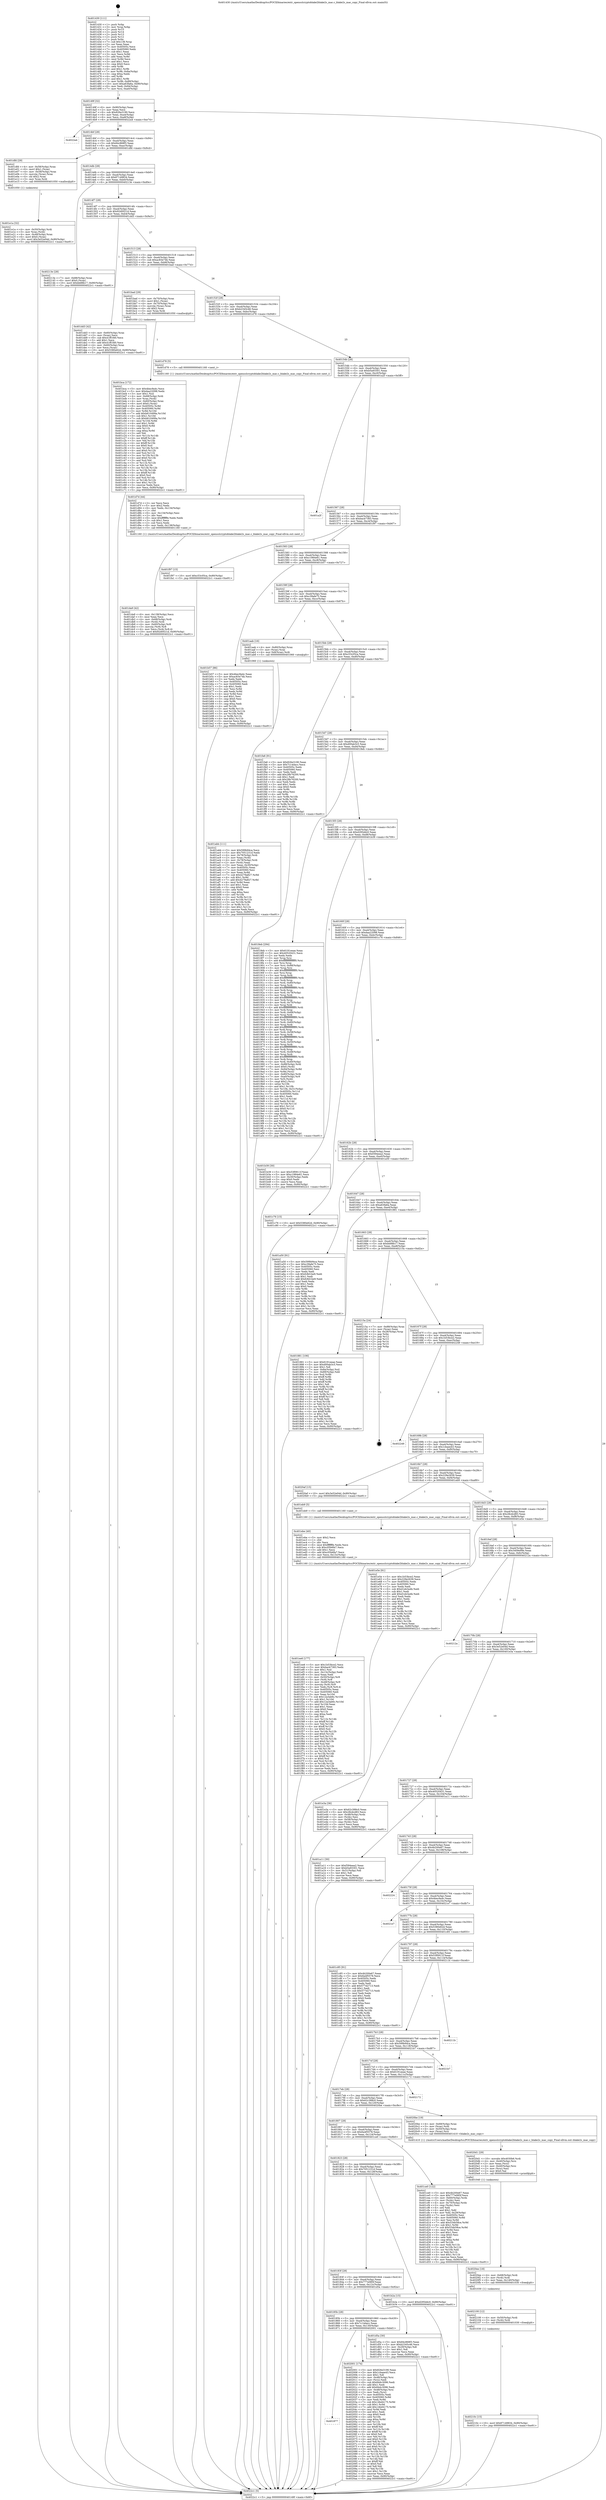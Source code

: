 digraph "0x401430" {
  label = "0x401430 (/mnt/c/Users/mathe/Desktop/tcc/POCII/binaries/extr_opensslcryptoblake2blake2s_mac.c_blake2s_mac_copy_Final-ollvm.out::main(0))"
  labelloc = "t"
  node[shape=record]

  Entry [label="",width=0.3,height=0.3,shape=circle,fillcolor=black,style=filled]
  "0x40149f" [label="{
     0x40149f [32]\l
     | [instrs]\l
     &nbsp;&nbsp;0x40149f \<+6\>: mov -0x90(%rbp),%eax\l
     &nbsp;&nbsp;0x4014a5 \<+2\>: mov %eax,%ecx\l
     &nbsp;&nbsp;0x4014a7 \<+6\>: sub $0x826e3190,%ecx\l
     &nbsp;&nbsp;0x4014ad \<+6\>: mov %eax,-0xa4(%rbp)\l
     &nbsp;&nbsp;0x4014b3 \<+6\>: mov %ecx,-0xa8(%rbp)\l
     &nbsp;&nbsp;0x4014b9 \<+6\>: je 00000000004022a4 \<main+0xe74\>\l
  }"]
  "0x4022a4" [label="{
     0x4022a4\l
  }", style=dashed]
  "0x4014bf" [label="{
     0x4014bf [28]\l
     | [instrs]\l
     &nbsp;&nbsp;0x4014bf \<+5\>: jmp 00000000004014c4 \<main+0x94\>\l
     &nbsp;&nbsp;0x4014c4 \<+6\>: mov -0xa4(%rbp),%eax\l
     &nbsp;&nbsp;0x4014ca \<+5\>: sub $0x84c868f3,%eax\l
     &nbsp;&nbsp;0x4014cf \<+6\>: mov %eax,-0xac(%rbp)\l
     &nbsp;&nbsp;0x4014d5 \<+6\>: je 0000000000401dfd \<main+0x9cd\>\l
  }"]
  Exit [label="",width=0.3,height=0.3,shape=circle,fillcolor=black,style=filled,peripheries=2]
  "0x401dfd" [label="{
     0x401dfd [29]\l
     | [instrs]\l
     &nbsp;&nbsp;0x401dfd \<+4\>: mov -0x58(%rbp),%rax\l
     &nbsp;&nbsp;0x401e01 \<+6\>: movl $0x1,(%rax)\l
     &nbsp;&nbsp;0x401e07 \<+4\>: mov -0x58(%rbp),%rax\l
     &nbsp;&nbsp;0x401e0b \<+3\>: movslq (%rax),%rax\l
     &nbsp;&nbsp;0x401e0e \<+4\>: shl $0x2,%rax\l
     &nbsp;&nbsp;0x401e12 \<+3\>: mov %rax,%rdi\l
     &nbsp;&nbsp;0x401e15 \<+5\>: call 0000000000401050 \<malloc@plt\>\l
     | [calls]\l
     &nbsp;&nbsp;0x401050 \{1\} (unknown)\l
  }"]
  "0x4014db" [label="{
     0x4014db [28]\l
     | [instrs]\l
     &nbsp;&nbsp;0x4014db \<+5\>: jmp 00000000004014e0 \<main+0xb0\>\l
     &nbsp;&nbsp;0x4014e0 \<+6\>: mov -0xa4(%rbp),%eax\l
     &nbsp;&nbsp;0x4014e6 \<+5\>: sub $0x87149834,%eax\l
     &nbsp;&nbsp;0x4014eb \<+6\>: mov %eax,-0xb0(%rbp)\l
     &nbsp;&nbsp;0x4014f1 \<+6\>: je 000000000040213e \<main+0xd0e\>\l
  }"]
  "0x40210c" [label="{
     0x40210c [15]\l
     | [instrs]\l
     &nbsp;&nbsp;0x40210c \<+10\>: movl $0x87149834,-0x90(%rbp)\l
     &nbsp;&nbsp;0x402116 \<+5\>: jmp 00000000004022c1 \<main+0xe91\>\l
  }"]
  "0x40213e" [label="{
     0x40213e [28]\l
     | [instrs]\l
     &nbsp;&nbsp;0x40213e \<+7\>: mov -0x88(%rbp),%rax\l
     &nbsp;&nbsp;0x402145 \<+6\>: movl $0x0,(%rax)\l
     &nbsp;&nbsp;0x40214b \<+10\>: movl $0xbb88b17,-0x90(%rbp)\l
     &nbsp;&nbsp;0x402155 \<+5\>: jmp 00000000004022c1 \<main+0xe91\>\l
  }"]
  "0x4014f7" [label="{
     0x4014f7 [28]\l
     | [instrs]\l
     &nbsp;&nbsp;0x4014f7 \<+5\>: jmp 00000000004014fc \<main+0xcc\>\l
     &nbsp;&nbsp;0x4014fc \<+6\>: mov -0xa4(%rbp),%eax\l
     &nbsp;&nbsp;0x401502 \<+5\>: sub $0x92d0021d,%eax\l
     &nbsp;&nbsp;0x401507 \<+6\>: mov %eax,-0xb4(%rbp)\l
     &nbsp;&nbsp;0x40150d \<+6\>: je 0000000000401dd3 \<main+0x9a3\>\l
  }"]
  "0x402100" [label="{
     0x402100 [12]\l
     | [instrs]\l
     &nbsp;&nbsp;0x402100 \<+4\>: mov -0x50(%rbp),%rdi\l
     &nbsp;&nbsp;0x402104 \<+3\>: mov (%rdi),%rdi\l
     &nbsp;&nbsp;0x402107 \<+5\>: call 0000000000401030 \<free@plt\>\l
     | [calls]\l
     &nbsp;&nbsp;0x401030 \{1\} (unknown)\l
  }"]
  "0x401dd3" [label="{
     0x401dd3 [42]\l
     | [instrs]\l
     &nbsp;&nbsp;0x401dd3 \<+4\>: mov -0x60(%rbp),%rax\l
     &nbsp;&nbsp;0x401dd7 \<+2\>: mov (%rax),%ecx\l
     &nbsp;&nbsp;0x401dd9 \<+6\>: sub $0x41ff1fd0,%ecx\l
     &nbsp;&nbsp;0x401ddf \<+3\>: add $0x1,%ecx\l
     &nbsp;&nbsp;0x401de2 \<+6\>: add $0x41ff1fd0,%ecx\l
     &nbsp;&nbsp;0x401de8 \<+4\>: mov -0x60(%rbp),%rax\l
     &nbsp;&nbsp;0x401dec \<+2\>: mov %ecx,(%rax)\l
     &nbsp;&nbsp;0x401dee \<+10\>: movl $0x5380e62d,-0x90(%rbp)\l
     &nbsp;&nbsp;0x401df8 \<+5\>: jmp 00000000004022c1 \<main+0xe91\>\l
  }"]
  "0x401513" [label="{
     0x401513 [28]\l
     | [instrs]\l
     &nbsp;&nbsp;0x401513 \<+5\>: jmp 0000000000401518 \<main+0xe8\>\l
     &nbsp;&nbsp;0x401518 \<+6\>: mov -0xa4(%rbp),%eax\l
     &nbsp;&nbsp;0x40151e \<+5\>: sub $0xac83e74b,%eax\l
     &nbsp;&nbsp;0x401523 \<+6\>: mov %eax,-0xb8(%rbp)\l
     &nbsp;&nbsp;0x401529 \<+6\>: je 0000000000401bad \<main+0x77d\>\l
  }"]
  "0x4020ee" [label="{
     0x4020ee [18]\l
     | [instrs]\l
     &nbsp;&nbsp;0x4020ee \<+4\>: mov -0x68(%rbp),%rdi\l
     &nbsp;&nbsp;0x4020f2 \<+3\>: mov (%rdi),%rdi\l
     &nbsp;&nbsp;0x4020f5 \<+6\>: mov %eax,-0x140(%rbp)\l
     &nbsp;&nbsp;0x4020fb \<+5\>: call 0000000000401030 \<free@plt\>\l
     | [calls]\l
     &nbsp;&nbsp;0x401030 \{1\} (unknown)\l
  }"]
  "0x401bad" [label="{
     0x401bad [29]\l
     | [instrs]\l
     &nbsp;&nbsp;0x401bad \<+4\>: mov -0x70(%rbp),%rax\l
     &nbsp;&nbsp;0x401bb1 \<+6\>: movl $0x1,(%rax)\l
     &nbsp;&nbsp;0x401bb7 \<+4\>: mov -0x70(%rbp),%rax\l
     &nbsp;&nbsp;0x401bbb \<+3\>: movslq (%rax),%rax\l
     &nbsp;&nbsp;0x401bbe \<+4\>: shl $0x2,%rax\l
     &nbsp;&nbsp;0x401bc2 \<+3\>: mov %rax,%rdi\l
     &nbsp;&nbsp;0x401bc5 \<+5\>: call 0000000000401050 \<malloc@plt\>\l
     | [calls]\l
     &nbsp;&nbsp;0x401050 \{1\} (unknown)\l
  }"]
  "0x40152f" [label="{
     0x40152f [28]\l
     | [instrs]\l
     &nbsp;&nbsp;0x40152f \<+5\>: jmp 0000000000401534 \<main+0x104\>\l
     &nbsp;&nbsp;0x401534 \<+6\>: mov -0xa4(%rbp),%eax\l
     &nbsp;&nbsp;0x40153a \<+5\>: sub $0xb2345c46,%eax\l
     &nbsp;&nbsp;0x40153f \<+6\>: mov %eax,-0xbc(%rbp)\l
     &nbsp;&nbsp;0x401545 \<+6\>: je 0000000000401d78 \<main+0x948\>\l
  }"]
  "0x4020d1" [label="{
     0x4020d1 [29]\l
     | [instrs]\l
     &nbsp;&nbsp;0x4020d1 \<+10\>: movabs $0x4030b6,%rdi\l
     &nbsp;&nbsp;0x4020db \<+4\>: mov -0x40(%rbp),%rsi\l
     &nbsp;&nbsp;0x4020df \<+2\>: mov %eax,(%rsi)\l
     &nbsp;&nbsp;0x4020e1 \<+4\>: mov -0x40(%rbp),%rsi\l
     &nbsp;&nbsp;0x4020e5 \<+2\>: mov (%rsi),%esi\l
     &nbsp;&nbsp;0x4020e7 \<+2\>: mov $0x0,%al\l
     &nbsp;&nbsp;0x4020e9 \<+5\>: call 0000000000401040 \<printf@plt\>\l
     | [calls]\l
     &nbsp;&nbsp;0x401040 \{1\} (unknown)\l
  }"]
  "0x401d78" [label="{
     0x401d78 [5]\l
     | [instrs]\l
     &nbsp;&nbsp;0x401d78 \<+5\>: call 0000000000401160 \<next_i\>\l
     | [calls]\l
     &nbsp;&nbsp;0x401160 \{1\} (/mnt/c/Users/mathe/Desktop/tcc/POCII/binaries/extr_opensslcryptoblake2blake2s_mac.c_blake2s_mac_copy_Final-ollvm.out::next_i)\l
  }"]
  "0x40154b" [label="{
     0x40154b [28]\l
     | [instrs]\l
     &nbsp;&nbsp;0x40154b \<+5\>: jmp 0000000000401550 \<main+0x120\>\l
     &nbsp;&nbsp;0x401550 \<+6\>: mov -0xa4(%rbp),%eax\l
     &nbsp;&nbsp;0x401556 \<+5\>: sub $0xb5a93301,%eax\l
     &nbsp;&nbsp;0x40155b \<+6\>: mov %eax,-0xc0(%rbp)\l
     &nbsp;&nbsp;0x401561 \<+6\>: je 0000000000401a2f \<main+0x5ff\>\l
  }"]
  "0x401877" [label="{
     0x401877\l
  }", style=dashed]
  "0x401a2f" [label="{
     0x401a2f\l
  }", style=dashed]
  "0x401567" [label="{
     0x401567 [28]\l
     | [instrs]\l
     &nbsp;&nbsp;0x401567 \<+5\>: jmp 000000000040156c \<main+0x13c\>\l
     &nbsp;&nbsp;0x40156c \<+6\>: mov -0xa4(%rbp),%eax\l
     &nbsp;&nbsp;0x401572 \<+5\>: sub $0xbacb7383,%eax\l
     &nbsp;&nbsp;0x401577 \<+6\>: mov %eax,-0xc4(%rbp)\l
     &nbsp;&nbsp;0x40157d \<+6\>: je 0000000000401f97 \<main+0xb67\>\l
  }"]
  "0x402001" [label="{
     0x402001 [174]\l
     | [instrs]\l
     &nbsp;&nbsp;0x402001 \<+5\>: mov $0x826e3190,%eax\l
     &nbsp;&nbsp;0x402006 \<+5\>: mov $0x1cbaee43,%ecx\l
     &nbsp;&nbsp;0x40200b \<+2\>: mov $0x1,%dl\l
     &nbsp;&nbsp;0x40200d \<+4\>: mov -0x48(%rbp),%rsi\l
     &nbsp;&nbsp;0x402011 \<+2\>: mov (%rsi),%edi\l
     &nbsp;&nbsp;0x402013 \<+6\>: sub $0x84dc3096,%edi\l
     &nbsp;&nbsp;0x402019 \<+3\>: add $0x1,%edi\l
     &nbsp;&nbsp;0x40201c \<+6\>: add $0x84dc3096,%edi\l
     &nbsp;&nbsp;0x402022 \<+4\>: mov -0x48(%rbp),%rsi\l
     &nbsp;&nbsp;0x402026 \<+2\>: mov %edi,(%rsi)\l
     &nbsp;&nbsp;0x402028 \<+7\>: mov 0x40505c,%edi\l
     &nbsp;&nbsp;0x40202f \<+8\>: mov 0x405060,%r8d\l
     &nbsp;&nbsp;0x402037 \<+3\>: mov %edi,%r9d\l
     &nbsp;&nbsp;0x40203a \<+7\>: sub $0x14bd4175,%r9d\l
     &nbsp;&nbsp;0x402041 \<+4\>: sub $0x1,%r9d\l
     &nbsp;&nbsp;0x402045 \<+7\>: add $0x14bd4175,%r9d\l
     &nbsp;&nbsp;0x40204c \<+4\>: imul %r9d,%edi\l
     &nbsp;&nbsp;0x402050 \<+3\>: and $0x1,%edi\l
     &nbsp;&nbsp;0x402053 \<+3\>: cmp $0x0,%edi\l
     &nbsp;&nbsp;0x402056 \<+4\>: sete %r10b\l
     &nbsp;&nbsp;0x40205a \<+4\>: cmp $0xa,%r8d\l
     &nbsp;&nbsp;0x40205e \<+4\>: setl %r11b\l
     &nbsp;&nbsp;0x402062 \<+3\>: mov %r10b,%bl\l
     &nbsp;&nbsp;0x402065 \<+3\>: xor $0xff,%bl\l
     &nbsp;&nbsp;0x402068 \<+3\>: mov %r11b,%r14b\l
     &nbsp;&nbsp;0x40206b \<+4\>: xor $0xff,%r14b\l
     &nbsp;&nbsp;0x40206f \<+3\>: xor $0x0,%dl\l
     &nbsp;&nbsp;0x402072 \<+3\>: mov %bl,%r15b\l
     &nbsp;&nbsp;0x402075 \<+4\>: and $0x0,%r15b\l
     &nbsp;&nbsp;0x402079 \<+3\>: and %dl,%r10b\l
     &nbsp;&nbsp;0x40207c \<+3\>: mov %r14b,%r12b\l
     &nbsp;&nbsp;0x40207f \<+4\>: and $0x0,%r12b\l
     &nbsp;&nbsp;0x402083 \<+3\>: and %dl,%r11b\l
     &nbsp;&nbsp;0x402086 \<+3\>: or %r10b,%r15b\l
     &nbsp;&nbsp;0x402089 \<+3\>: or %r11b,%r12b\l
     &nbsp;&nbsp;0x40208c \<+3\>: xor %r12b,%r15b\l
     &nbsp;&nbsp;0x40208f \<+3\>: or %r14b,%bl\l
     &nbsp;&nbsp;0x402092 \<+3\>: xor $0xff,%bl\l
     &nbsp;&nbsp;0x402095 \<+3\>: or $0x0,%dl\l
     &nbsp;&nbsp;0x402098 \<+2\>: and %dl,%bl\l
     &nbsp;&nbsp;0x40209a \<+3\>: or %bl,%r15b\l
     &nbsp;&nbsp;0x40209d \<+4\>: test $0x1,%r15b\l
     &nbsp;&nbsp;0x4020a1 \<+3\>: cmovne %ecx,%eax\l
     &nbsp;&nbsp;0x4020a4 \<+6\>: mov %eax,-0x90(%rbp)\l
     &nbsp;&nbsp;0x4020aa \<+5\>: jmp 00000000004022c1 \<main+0xe91\>\l
  }"]
  "0x401f97" [label="{
     0x401f97 [15]\l
     | [instrs]\l
     &nbsp;&nbsp;0x401f97 \<+10\>: movl $0xc53c05ca,-0x90(%rbp)\l
     &nbsp;&nbsp;0x401fa1 \<+5\>: jmp 00000000004022c1 \<main+0xe91\>\l
  }"]
  "0x401583" [label="{
     0x401583 [28]\l
     | [instrs]\l
     &nbsp;&nbsp;0x401583 \<+5\>: jmp 0000000000401588 \<main+0x158\>\l
     &nbsp;&nbsp;0x401588 \<+6\>: mov -0xa4(%rbp),%eax\l
     &nbsp;&nbsp;0x40158e \<+5\>: sub $0xc1984e61,%eax\l
     &nbsp;&nbsp;0x401593 \<+6\>: mov %eax,-0xc8(%rbp)\l
     &nbsp;&nbsp;0x401599 \<+6\>: je 0000000000401b57 \<main+0x727\>\l
  }"]
  "0x401ee6" [label="{
     0x401ee6 [177]\l
     | [instrs]\l
     &nbsp;&nbsp;0x401ee6 \<+5\>: mov $0x1b53bce2,%ecx\l
     &nbsp;&nbsp;0x401eeb \<+5\>: mov $0xbacb7383,%edx\l
     &nbsp;&nbsp;0x401ef0 \<+3\>: mov $0x1,%sil\l
     &nbsp;&nbsp;0x401ef3 \<+6\>: mov -0x13c(%rbp),%edi\l
     &nbsp;&nbsp;0x401ef9 \<+3\>: imul %eax,%edi\l
     &nbsp;&nbsp;0x401efc \<+4\>: mov -0x50(%rbp),%r8\l
     &nbsp;&nbsp;0x401f00 \<+3\>: mov (%r8),%r8\l
     &nbsp;&nbsp;0x401f03 \<+4\>: mov -0x48(%rbp),%r9\l
     &nbsp;&nbsp;0x401f07 \<+3\>: movslq (%r9),%r9\l
     &nbsp;&nbsp;0x401f0a \<+4\>: mov %edi,(%r8,%r9,4)\l
     &nbsp;&nbsp;0x401f0e \<+7\>: mov 0x40505c,%eax\l
     &nbsp;&nbsp;0x401f15 \<+7\>: mov 0x405060,%edi\l
     &nbsp;&nbsp;0x401f1c \<+3\>: mov %eax,%r10d\l
     &nbsp;&nbsp;0x401f1f \<+7\>: sub $0x12a3ab6c,%r10d\l
     &nbsp;&nbsp;0x401f26 \<+4\>: sub $0x1,%r10d\l
     &nbsp;&nbsp;0x401f2a \<+7\>: add $0x12a3ab6c,%r10d\l
     &nbsp;&nbsp;0x401f31 \<+4\>: imul %r10d,%eax\l
     &nbsp;&nbsp;0x401f35 \<+3\>: and $0x1,%eax\l
     &nbsp;&nbsp;0x401f38 \<+3\>: cmp $0x0,%eax\l
     &nbsp;&nbsp;0x401f3b \<+4\>: sete %r11b\l
     &nbsp;&nbsp;0x401f3f \<+3\>: cmp $0xa,%edi\l
     &nbsp;&nbsp;0x401f42 \<+3\>: setl %bl\l
     &nbsp;&nbsp;0x401f45 \<+3\>: mov %r11b,%r14b\l
     &nbsp;&nbsp;0x401f48 \<+4\>: xor $0xff,%r14b\l
     &nbsp;&nbsp;0x401f4c \<+3\>: mov %bl,%r15b\l
     &nbsp;&nbsp;0x401f4f \<+4\>: xor $0xff,%r15b\l
     &nbsp;&nbsp;0x401f53 \<+4\>: xor $0x0,%sil\l
     &nbsp;&nbsp;0x401f57 \<+3\>: mov %r14b,%r12b\l
     &nbsp;&nbsp;0x401f5a \<+4\>: and $0x0,%r12b\l
     &nbsp;&nbsp;0x401f5e \<+3\>: and %sil,%r11b\l
     &nbsp;&nbsp;0x401f61 \<+3\>: mov %r15b,%r13b\l
     &nbsp;&nbsp;0x401f64 \<+4\>: and $0x0,%r13b\l
     &nbsp;&nbsp;0x401f68 \<+3\>: and %sil,%bl\l
     &nbsp;&nbsp;0x401f6b \<+3\>: or %r11b,%r12b\l
     &nbsp;&nbsp;0x401f6e \<+3\>: or %bl,%r13b\l
     &nbsp;&nbsp;0x401f71 \<+3\>: xor %r13b,%r12b\l
     &nbsp;&nbsp;0x401f74 \<+3\>: or %r15b,%r14b\l
     &nbsp;&nbsp;0x401f77 \<+4\>: xor $0xff,%r14b\l
     &nbsp;&nbsp;0x401f7b \<+4\>: or $0x0,%sil\l
     &nbsp;&nbsp;0x401f7f \<+3\>: and %sil,%r14b\l
     &nbsp;&nbsp;0x401f82 \<+3\>: or %r14b,%r12b\l
     &nbsp;&nbsp;0x401f85 \<+4\>: test $0x1,%r12b\l
     &nbsp;&nbsp;0x401f89 \<+3\>: cmovne %edx,%ecx\l
     &nbsp;&nbsp;0x401f8c \<+6\>: mov %ecx,-0x90(%rbp)\l
     &nbsp;&nbsp;0x401f92 \<+5\>: jmp 00000000004022c1 \<main+0xe91\>\l
  }"]
  "0x401b57" [label="{
     0x401b57 [86]\l
     | [instrs]\l
     &nbsp;&nbsp;0x401b57 \<+5\>: mov $0x4bec9a4c,%eax\l
     &nbsp;&nbsp;0x401b5c \<+5\>: mov $0xac83e74b,%ecx\l
     &nbsp;&nbsp;0x401b61 \<+2\>: xor %edx,%edx\l
     &nbsp;&nbsp;0x401b63 \<+7\>: mov 0x40505c,%esi\l
     &nbsp;&nbsp;0x401b6a \<+7\>: mov 0x405060,%edi\l
     &nbsp;&nbsp;0x401b71 \<+3\>: sub $0x1,%edx\l
     &nbsp;&nbsp;0x401b74 \<+3\>: mov %esi,%r8d\l
     &nbsp;&nbsp;0x401b77 \<+3\>: add %edx,%r8d\l
     &nbsp;&nbsp;0x401b7a \<+4\>: imul %r8d,%esi\l
     &nbsp;&nbsp;0x401b7e \<+3\>: and $0x1,%esi\l
     &nbsp;&nbsp;0x401b81 \<+3\>: cmp $0x0,%esi\l
     &nbsp;&nbsp;0x401b84 \<+4\>: sete %r9b\l
     &nbsp;&nbsp;0x401b88 \<+3\>: cmp $0xa,%edi\l
     &nbsp;&nbsp;0x401b8b \<+4\>: setl %r10b\l
     &nbsp;&nbsp;0x401b8f \<+3\>: mov %r9b,%r11b\l
     &nbsp;&nbsp;0x401b92 \<+3\>: and %r10b,%r11b\l
     &nbsp;&nbsp;0x401b95 \<+3\>: xor %r10b,%r9b\l
     &nbsp;&nbsp;0x401b98 \<+3\>: or %r9b,%r11b\l
     &nbsp;&nbsp;0x401b9b \<+4\>: test $0x1,%r11b\l
     &nbsp;&nbsp;0x401b9f \<+3\>: cmovne %ecx,%eax\l
     &nbsp;&nbsp;0x401ba2 \<+6\>: mov %eax,-0x90(%rbp)\l
     &nbsp;&nbsp;0x401ba8 \<+5\>: jmp 00000000004022c1 \<main+0xe91\>\l
  }"]
  "0x40159f" [label="{
     0x40159f [28]\l
     | [instrs]\l
     &nbsp;&nbsp;0x40159f \<+5\>: jmp 00000000004015a4 \<main+0x174\>\l
     &nbsp;&nbsp;0x4015a4 \<+6\>: mov -0xa4(%rbp),%eax\l
     &nbsp;&nbsp;0x4015aa \<+5\>: sub $0xc39afe75,%eax\l
     &nbsp;&nbsp;0x4015af \<+6\>: mov %eax,-0xcc(%rbp)\l
     &nbsp;&nbsp;0x4015b5 \<+6\>: je 0000000000401aab \<main+0x67b\>\l
  }"]
  "0x401ebe" [label="{
     0x401ebe [40]\l
     | [instrs]\l
     &nbsp;&nbsp;0x401ebe \<+5\>: mov $0x2,%ecx\l
     &nbsp;&nbsp;0x401ec3 \<+1\>: cltd\l
     &nbsp;&nbsp;0x401ec4 \<+2\>: idiv %ecx\l
     &nbsp;&nbsp;0x401ec6 \<+6\>: imul $0xfffffffe,%edx,%ecx\l
     &nbsp;&nbsp;0x401ecc \<+6\>: sub $0xc05b6fa7,%ecx\l
     &nbsp;&nbsp;0x401ed2 \<+3\>: add $0x1,%ecx\l
     &nbsp;&nbsp;0x401ed5 \<+6\>: add $0xc05b6fa7,%ecx\l
     &nbsp;&nbsp;0x401edb \<+6\>: mov %ecx,-0x13c(%rbp)\l
     &nbsp;&nbsp;0x401ee1 \<+5\>: call 0000000000401160 \<next_i\>\l
     | [calls]\l
     &nbsp;&nbsp;0x401160 \{1\} (/mnt/c/Users/mathe/Desktop/tcc/POCII/binaries/extr_opensslcryptoblake2blake2s_mac.c_blake2s_mac_copy_Final-ollvm.out::next_i)\l
  }"]
  "0x401aab" [label="{
     0x401aab [16]\l
     | [instrs]\l
     &nbsp;&nbsp;0x401aab \<+4\>: mov -0x80(%rbp),%rax\l
     &nbsp;&nbsp;0x401aaf \<+3\>: mov (%rax),%rax\l
     &nbsp;&nbsp;0x401ab2 \<+4\>: mov 0x8(%rax),%rdi\l
     &nbsp;&nbsp;0x401ab6 \<+5\>: call 0000000000401060 \<atoi@plt\>\l
     | [calls]\l
     &nbsp;&nbsp;0x401060 \{1\} (unknown)\l
  }"]
  "0x4015bb" [label="{
     0x4015bb [28]\l
     | [instrs]\l
     &nbsp;&nbsp;0x4015bb \<+5\>: jmp 00000000004015c0 \<main+0x190\>\l
     &nbsp;&nbsp;0x4015c0 \<+6\>: mov -0xa4(%rbp),%eax\l
     &nbsp;&nbsp;0x4015c6 \<+5\>: sub $0xc53c05ca,%eax\l
     &nbsp;&nbsp;0x4015cb \<+6\>: mov %eax,-0xd0(%rbp)\l
     &nbsp;&nbsp;0x4015d1 \<+6\>: je 0000000000401fa6 \<main+0xb76\>\l
  }"]
  "0x401e1a" [label="{
     0x401e1a [32]\l
     | [instrs]\l
     &nbsp;&nbsp;0x401e1a \<+4\>: mov -0x50(%rbp),%rdi\l
     &nbsp;&nbsp;0x401e1e \<+3\>: mov %rax,(%rdi)\l
     &nbsp;&nbsp;0x401e21 \<+4\>: mov -0x48(%rbp),%rax\l
     &nbsp;&nbsp;0x401e25 \<+6\>: movl $0x0,(%rax)\l
     &nbsp;&nbsp;0x401e2b \<+10\>: movl $0x3e52e04d,-0x90(%rbp)\l
     &nbsp;&nbsp;0x401e35 \<+5\>: jmp 00000000004022c1 \<main+0xe91\>\l
  }"]
  "0x401fa6" [label="{
     0x401fa6 [91]\l
     | [instrs]\l
     &nbsp;&nbsp;0x401fa6 \<+5\>: mov $0x826e3190,%eax\l
     &nbsp;&nbsp;0x401fab \<+5\>: mov $0x7c14dacc,%ecx\l
     &nbsp;&nbsp;0x401fb0 \<+7\>: mov 0x40505c,%edx\l
     &nbsp;&nbsp;0x401fb7 \<+7\>: mov 0x405060,%esi\l
     &nbsp;&nbsp;0x401fbe \<+2\>: mov %edx,%edi\l
     &nbsp;&nbsp;0x401fc0 \<+6\>: add $0x28b76200,%edi\l
     &nbsp;&nbsp;0x401fc6 \<+3\>: sub $0x1,%edi\l
     &nbsp;&nbsp;0x401fc9 \<+6\>: sub $0x28b76200,%edi\l
     &nbsp;&nbsp;0x401fcf \<+3\>: imul %edi,%edx\l
     &nbsp;&nbsp;0x401fd2 \<+3\>: and $0x1,%edx\l
     &nbsp;&nbsp;0x401fd5 \<+3\>: cmp $0x0,%edx\l
     &nbsp;&nbsp;0x401fd8 \<+4\>: sete %r8b\l
     &nbsp;&nbsp;0x401fdc \<+3\>: cmp $0xa,%esi\l
     &nbsp;&nbsp;0x401fdf \<+4\>: setl %r9b\l
     &nbsp;&nbsp;0x401fe3 \<+3\>: mov %r8b,%r10b\l
     &nbsp;&nbsp;0x401fe6 \<+3\>: and %r9b,%r10b\l
     &nbsp;&nbsp;0x401fe9 \<+3\>: xor %r9b,%r8b\l
     &nbsp;&nbsp;0x401fec \<+3\>: or %r8b,%r10b\l
     &nbsp;&nbsp;0x401fef \<+4\>: test $0x1,%r10b\l
     &nbsp;&nbsp;0x401ff3 \<+3\>: cmovne %ecx,%eax\l
     &nbsp;&nbsp;0x401ff6 \<+6\>: mov %eax,-0x90(%rbp)\l
     &nbsp;&nbsp;0x401ffc \<+5\>: jmp 00000000004022c1 \<main+0xe91\>\l
  }"]
  "0x4015d7" [label="{
     0x4015d7 [28]\l
     | [instrs]\l
     &nbsp;&nbsp;0x4015d7 \<+5\>: jmp 00000000004015dc \<main+0x1ac\>\l
     &nbsp;&nbsp;0x4015dc \<+6\>: mov -0xa4(%rbp),%eax\l
     &nbsp;&nbsp;0x4015e2 \<+5\>: sub $0xd00ab3c5,%eax\l
     &nbsp;&nbsp;0x4015e7 \<+6\>: mov %eax,-0xd4(%rbp)\l
     &nbsp;&nbsp;0x4015ed \<+6\>: je 00000000004018eb \<main+0x4bb\>\l
  }"]
  "0x401da9" [label="{
     0x401da9 [42]\l
     | [instrs]\l
     &nbsp;&nbsp;0x401da9 \<+6\>: mov -0x138(%rbp),%ecx\l
     &nbsp;&nbsp;0x401daf \<+3\>: imul %eax,%ecx\l
     &nbsp;&nbsp;0x401db2 \<+4\>: mov -0x68(%rbp),%rdi\l
     &nbsp;&nbsp;0x401db6 \<+3\>: mov (%rdi),%rdi\l
     &nbsp;&nbsp;0x401db9 \<+4\>: mov -0x60(%rbp),%r8\l
     &nbsp;&nbsp;0x401dbd \<+3\>: movslq (%r8),%r8\l
     &nbsp;&nbsp;0x401dc0 \<+4\>: mov %ecx,(%rdi,%r8,4)\l
     &nbsp;&nbsp;0x401dc4 \<+10\>: movl $0x92d0021d,-0x90(%rbp)\l
     &nbsp;&nbsp;0x401dce \<+5\>: jmp 00000000004022c1 \<main+0xe91\>\l
  }"]
  "0x4018eb" [label="{
     0x4018eb [294]\l
     | [instrs]\l
     &nbsp;&nbsp;0x4018eb \<+5\>: mov $0x6191eeae,%eax\l
     &nbsp;&nbsp;0x4018f0 \<+5\>: mov $0x40520431,%ecx\l
     &nbsp;&nbsp;0x4018f5 \<+2\>: xor %edx,%edx\l
     &nbsp;&nbsp;0x4018f7 \<+3\>: mov %rsp,%rsi\l
     &nbsp;&nbsp;0x4018fa \<+4\>: add $0xfffffffffffffff0,%rsi\l
     &nbsp;&nbsp;0x4018fe \<+3\>: mov %rsi,%rsp\l
     &nbsp;&nbsp;0x401901 \<+7\>: mov %rsi,-0x88(%rbp)\l
     &nbsp;&nbsp;0x401908 \<+3\>: mov %rsp,%rsi\l
     &nbsp;&nbsp;0x40190b \<+4\>: add $0xfffffffffffffff0,%rsi\l
     &nbsp;&nbsp;0x40190f \<+3\>: mov %rsi,%rsp\l
     &nbsp;&nbsp;0x401912 \<+3\>: mov %rsp,%rdi\l
     &nbsp;&nbsp;0x401915 \<+4\>: add $0xfffffffffffffff0,%rdi\l
     &nbsp;&nbsp;0x401919 \<+3\>: mov %rdi,%rsp\l
     &nbsp;&nbsp;0x40191c \<+4\>: mov %rdi,-0x80(%rbp)\l
     &nbsp;&nbsp;0x401920 \<+3\>: mov %rsp,%rdi\l
     &nbsp;&nbsp;0x401923 \<+4\>: add $0xfffffffffffffff0,%rdi\l
     &nbsp;&nbsp;0x401927 \<+3\>: mov %rdi,%rsp\l
     &nbsp;&nbsp;0x40192a \<+4\>: mov %rdi,-0x78(%rbp)\l
     &nbsp;&nbsp;0x40192e \<+3\>: mov %rsp,%rdi\l
     &nbsp;&nbsp;0x401931 \<+4\>: add $0xfffffffffffffff0,%rdi\l
     &nbsp;&nbsp;0x401935 \<+3\>: mov %rdi,%rsp\l
     &nbsp;&nbsp;0x401938 \<+4\>: mov %rdi,-0x70(%rbp)\l
     &nbsp;&nbsp;0x40193c \<+3\>: mov %rsp,%rdi\l
     &nbsp;&nbsp;0x40193f \<+4\>: add $0xfffffffffffffff0,%rdi\l
     &nbsp;&nbsp;0x401943 \<+3\>: mov %rdi,%rsp\l
     &nbsp;&nbsp;0x401946 \<+4\>: mov %rdi,-0x68(%rbp)\l
     &nbsp;&nbsp;0x40194a \<+3\>: mov %rsp,%rdi\l
     &nbsp;&nbsp;0x40194d \<+4\>: add $0xfffffffffffffff0,%rdi\l
     &nbsp;&nbsp;0x401951 \<+3\>: mov %rdi,%rsp\l
     &nbsp;&nbsp;0x401954 \<+4\>: mov %rdi,-0x60(%rbp)\l
     &nbsp;&nbsp;0x401958 \<+3\>: mov %rsp,%rdi\l
     &nbsp;&nbsp;0x40195b \<+4\>: add $0xfffffffffffffff0,%rdi\l
     &nbsp;&nbsp;0x40195f \<+3\>: mov %rdi,%rsp\l
     &nbsp;&nbsp;0x401962 \<+4\>: mov %rdi,-0x58(%rbp)\l
     &nbsp;&nbsp;0x401966 \<+3\>: mov %rsp,%rdi\l
     &nbsp;&nbsp;0x401969 \<+4\>: add $0xfffffffffffffff0,%rdi\l
     &nbsp;&nbsp;0x40196d \<+3\>: mov %rdi,%rsp\l
     &nbsp;&nbsp;0x401970 \<+4\>: mov %rdi,-0x50(%rbp)\l
     &nbsp;&nbsp;0x401974 \<+3\>: mov %rsp,%rdi\l
     &nbsp;&nbsp;0x401977 \<+4\>: add $0xfffffffffffffff0,%rdi\l
     &nbsp;&nbsp;0x40197b \<+3\>: mov %rdi,%rsp\l
     &nbsp;&nbsp;0x40197e \<+4\>: mov %rdi,-0x48(%rbp)\l
     &nbsp;&nbsp;0x401982 \<+3\>: mov %rsp,%rdi\l
     &nbsp;&nbsp;0x401985 \<+4\>: add $0xfffffffffffffff0,%rdi\l
     &nbsp;&nbsp;0x401989 \<+3\>: mov %rdi,%rsp\l
     &nbsp;&nbsp;0x40198c \<+4\>: mov %rdi,-0x40(%rbp)\l
     &nbsp;&nbsp;0x401990 \<+7\>: mov -0x88(%rbp),%rdi\l
     &nbsp;&nbsp;0x401997 \<+6\>: movl $0x0,(%rdi)\l
     &nbsp;&nbsp;0x40199d \<+7\>: mov -0x94(%rbp),%r8d\l
     &nbsp;&nbsp;0x4019a4 \<+3\>: mov %r8d,(%rsi)\l
     &nbsp;&nbsp;0x4019a7 \<+4\>: mov -0x80(%rbp),%rdi\l
     &nbsp;&nbsp;0x4019ab \<+7\>: mov -0xa0(%rbp),%r9\l
     &nbsp;&nbsp;0x4019b2 \<+3\>: mov %r9,(%rdi)\l
     &nbsp;&nbsp;0x4019b5 \<+3\>: cmpl $0x2,(%rsi)\l
     &nbsp;&nbsp;0x4019b8 \<+4\>: setne %r10b\l
     &nbsp;&nbsp;0x4019bc \<+4\>: and $0x1,%r10b\l
     &nbsp;&nbsp;0x4019c0 \<+4\>: mov %r10b,-0x31(%rbp)\l
     &nbsp;&nbsp;0x4019c4 \<+8\>: mov 0x40505c,%r11d\l
     &nbsp;&nbsp;0x4019cc \<+7\>: mov 0x405060,%ebx\l
     &nbsp;&nbsp;0x4019d3 \<+3\>: sub $0x1,%edx\l
     &nbsp;&nbsp;0x4019d6 \<+3\>: mov %r11d,%r14d\l
     &nbsp;&nbsp;0x4019d9 \<+3\>: add %edx,%r14d\l
     &nbsp;&nbsp;0x4019dc \<+4\>: imul %r14d,%r11d\l
     &nbsp;&nbsp;0x4019e0 \<+4\>: and $0x1,%r11d\l
     &nbsp;&nbsp;0x4019e4 \<+4\>: cmp $0x0,%r11d\l
     &nbsp;&nbsp;0x4019e8 \<+4\>: sete %r10b\l
     &nbsp;&nbsp;0x4019ec \<+3\>: cmp $0xa,%ebx\l
     &nbsp;&nbsp;0x4019ef \<+4\>: setl %r15b\l
     &nbsp;&nbsp;0x4019f3 \<+3\>: mov %r10b,%r12b\l
     &nbsp;&nbsp;0x4019f6 \<+3\>: and %r15b,%r12b\l
     &nbsp;&nbsp;0x4019f9 \<+3\>: xor %r15b,%r10b\l
     &nbsp;&nbsp;0x4019fc \<+3\>: or %r10b,%r12b\l
     &nbsp;&nbsp;0x4019ff \<+4\>: test $0x1,%r12b\l
     &nbsp;&nbsp;0x401a03 \<+3\>: cmovne %ecx,%eax\l
     &nbsp;&nbsp;0x401a06 \<+6\>: mov %eax,-0x90(%rbp)\l
     &nbsp;&nbsp;0x401a0c \<+5\>: jmp 00000000004022c1 \<main+0xe91\>\l
  }"]
  "0x4015f3" [label="{
     0x4015f3 [28]\l
     | [instrs]\l
     &nbsp;&nbsp;0x4015f3 \<+5\>: jmp 00000000004015f8 \<main+0x1c8\>\l
     &nbsp;&nbsp;0x4015f8 \<+6\>: mov -0xa4(%rbp),%eax\l
     &nbsp;&nbsp;0x4015fe \<+5\>: sub $0xd295ddc0,%eax\l
     &nbsp;&nbsp;0x401603 \<+6\>: mov %eax,-0xd8(%rbp)\l
     &nbsp;&nbsp;0x401609 \<+6\>: je 0000000000401b39 \<main+0x709\>\l
  }"]
  "0x401d7d" [label="{
     0x401d7d [44]\l
     | [instrs]\l
     &nbsp;&nbsp;0x401d7d \<+2\>: xor %ecx,%ecx\l
     &nbsp;&nbsp;0x401d7f \<+5\>: mov $0x2,%edx\l
     &nbsp;&nbsp;0x401d84 \<+6\>: mov %edx,-0x134(%rbp)\l
     &nbsp;&nbsp;0x401d8a \<+1\>: cltd\l
     &nbsp;&nbsp;0x401d8b \<+6\>: mov -0x134(%rbp),%esi\l
     &nbsp;&nbsp;0x401d91 \<+2\>: idiv %esi\l
     &nbsp;&nbsp;0x401d93 \<+6\>: imul $0xfffffffe,%edx,%edx\l
     &nbsp;&nbsp;0x401d99 \<+3\>: sub $0x1,%ecx\l
     &nbsp;&nbsp;0x401d9c \<+2\>: sub %ecx,%edx\l
     &nbsp;&nbsp;0x401d9e \<+6\>: mov %edx,-0x138(%rbp)\l
     &nbsp;&nbsp;0x401da4 \<+5\>: call 0000000000401160 \<next_i\>\l
     | [calls]\l
     &nbsp;&nbsp;0x401160 \{1\} (/mnt/c/Users/mathe/Desktop/tcc/POCII/binaries/extr_opensslcryptoblake2blake2s_mac.c_blake2s_mac_copy_Final-ollvm.out::next_i)\l
  }"]
  "0x401b39" [label="{
     0x401b39 [30]\l
     | [instrs]\l
     &nbsp;&nbsp;0x401b39 \<+5\>: mov $0x53f0911f,%eax\l
     &nbsp;&nbsp;0x401b3e \<+5\>: mov $0xc1984e61,%ecx\l
     &nbsp;&nbsp;0x401b43 \<+3\>: mov -0x30(%rbp),%edx\l
     &nbsp;&nbsp;0x401b46 \<+3\>: cmp $0x0,%edx\l
     &nbsp;&nbsp;0x401b49 \<+3\>: cmove %ecx,%eax\l
     &nbsp;&nbsp;0x401b4c \<+6\>: mov %eax,-0x90(%rbp)\l
     &nbsp;&nbsp;0x401b52 \<+5\>: jmp 00000000004022c1 \<main+0xe91\>\l
  }"]
  "0x40160f" [label="{
     0x40160f [28]\l
     | [instrs]\l
     &nbsp;&nbsp;0x40160f \<+5\>: jmp 0000000000401614 \<main+0x1e4\>\l
     &nbsp;&nbsp;0x401614 \<+6\>: mov -0xa4(%rbp),%eax\l
     &nbsp;&nbsp;0x40161a \<+5\>: sub $0xdaa22098,%eax\l
     &nbsp;&nbsp;0x40161f \<+6\>: mov %eax,-0xdc(%rbp)\l
     &nbsp;&nbsp;0x401625 \<+6\>: je 0000000000401c76 \<main+0x846\>\l
  }"]
  "0x40185b" [label="{
     0x40185b [28]\l
     | [instrs]\l
     &nbsp;&nbsp;0x40185b \<+5\>: jmp 0000000000401860 \<main+0x430\>\l
     &nbsp;&nbsp;0x401860 \<+6\>: mov -0xa4(%rbp),%eax\l
     &nbsp;&nbsp;0x401866 \<+5\>: sub $0x7c14dacc,%eax\l
     &nbsp;&nbsp;0x40186b \<+6\>: mov %eax,-0x130(%rbp)\l
     &nbsp;&nbsp;0x401871 \<+6\>: je 0000000000402001 \<main+0xbd1\>\l
  }"]
  "0x401c76" [label="{
     0x401c76 [15]\l
     | [instrs]\l
     &nbsp;&nbsp;0x401c76 \<+10\>: movl $0x5380e62d,-0x90(%rbp)\l
     &nbsp;&nbsp;0x401c80 \<+5\>: jmp 00000000004022c1 \<main+0xe91\>\l
  }"]
  "0x40162b" [label="{
     0x40162b [28]\l
     | [instrs]\l
     &nbsp;&nbsp;0x40162b \<+5\>: jmp 0000000000401630 \<main+0x200\>\l
     &nbsp;&nbsp;0x401630 \<+6\>: mov -0xa4(%rbp),%eax\l
     &nbsp;&nbsp;0x401636 \<+5\>: sub $0xf394eea2,%eax\l
     &nbsp;&nbsp;0x40163b \<+6\>: mov %eax,-0xe0(%rbp)\l
     &nbsp;&nbsp;0x401641 \<+6\>: je 0000000000401a50 \<main+0x620\>\l
  }"]
  "0x401d5a" [label="{
     0x401d5a [30]\l
     | [instrs]\l
     &nbsp;&nbsp;0x401d5a \<+5\>: mov $0x84c868f3,%eax\l
     &nbsp;&nbsp;0x401d5f \<+5\>: mov $0xb2345c46,%ecx\l
     &nbsp;&nbsp;0x401d64 \<+3\>: mov -0x29(%rbp),%dl\l
     &nbsp;&nbsp;0x401d67 \<+3\>: test $0x1,%dl\l
     &nbsp;&nbsp;0x401d6a \<+3\>: cmovne %ecx,%eax\l
     &nbsp;&nbsp;0x401d6d \<+6\>: mov %eax,-0x90(%rbp)\l
     &nbsp;&nbsp;0x401d73 \<+5\>: jmp 00000000004022c1 \<main+0xe91\>\l
  }"]
  "0x401a50" [label="{
     0x401a50 [91]\l
     | [instrs]\l
     &nbsp;&nbsp;0x401a50 \<+5\>: mov $0x599b94ca,%eax\l
     &nbsp;&nbsp;0x401a55 \<+5\>: mov $0xc39afe75,%ecx\l
     &nbsp;&nbsp;0x401a5a \<+7\>: mov 0x40505c,%edx\l
     &nbsp;&nbsp;0x401a61 \<+7\>: mov 0x405060,%esi\l
     &nbsp;&nbsp;0x401a68 \<+2\>: mov %edx,%edi\l
     &nbsp;&nbsp;0x401a6a \<+6\>: sub $0xfc8d1be9,%edi\l
     &nbsp;&nbsp;0x401a70 \<+3\>: sub $0x1,%edi\l
     &nbsp;&nbsp;0x401a73 \<+6\>: add $0xfc8d1be9,%edi\l
     &nbsp;&nbsp;0x401a79 \<+3\>: imul %edi,%edx\l
     &nbsp;&nbsp;0x401a7c \<+3\>: and $0x1,%edx\l
     &nbsp;&nbsp;0x401a7f \<+3\>: cmp $0x0,%edx\l
     &nbsp;&nbsp;0x401a82 \<+4\>: sete %r8b\l
     &nbsp;&nbsp;0x401a86 \<+3\>: cmp $0xa,%esi\l
     &nbsp;&nbsp;0x401a89 \<+4\>: setl %r9b\l
     &nbsp;&nbsp;0x401a8d \<+3\>: mov %r8b,%r10b\l
     &nbsp;&nbsp;0x401a90 \<+3\>: and %r9b,%r10b\l
     &nbsp;&nbsp;0x401a93 \<+3\>: xor %r9b,%r8b\l
     &nbsp;&nbsp;0x401a96 \<+3\>: or %r8b,%r10b\l
     &nbsp;&nbsp;0x401a99 \<+4\>: test $0x1,%r10b\l
     &nbsp;&nbsp;0x401a9d \<+3\>: cmovne %ecx,%eax\l
     &nbsp;&nbsp;0x401aa0 \<+6\>: mov %eax,-0x90(%rbp)\l
     &nbsp;&nbsp;0x401aa6 \<+5\>: jmp 00000000004022c1 \<main+0xe91\>\l
  }"]
  "0x401647" [label="{
     0x401647 [28]\l
     | [instrs]\l
     &nbsp;&nbsp;0x401647 \<+5\>: jmp 000000000040164c \<main+0x21c\>\l
     &nbsp;&nbsp;0x40164c \<+6\>: mov -0xa4(%rbp),%eax\l
     &nbsp;&nbsp;0x401652 \<+5\>: sub $0xa63fa6a,%eax\l
     &nbsp;&nbsp;0x401657 \<+6\>: mov %eax,-0xe4(%rbp)\l
     &nbsp;&nbsp;0x40165d \<+6\>: je 0000000000401881 \<main+0x451\>\l
  }"]
  "0x401bca" [label="{
     0x401bca [172]\l
     | [instrs]\l
     &nbsp;&nbsp;0x401bca \<+5\>: mov $0x4bec9a4c,%ecx\l
     &nbsp;&nbsp;0x401bcf \<+5\>: mov $0xdaa22098,%edx\l
     &nbsp;&nbsp;0x401bd4 \<+3\>: mov $0x1,%sil\l
     &nbsp;&nbsp;0x401bd7 \<+4\>: mov -0x68(%rbp),%rdi\l
     &nbsp;&nbsp;0x401bdb \<+3\>: mov %rax,(%rdi)\l
     &nbsp;&nbsp;0x401bde \<+4\>: mov -0x60(%rbp),%rax\l
     &nbsp;&nbsp;0x401be2 \<+6\>: movl $0x0,(%rax)\l
     &nbsp;&nbsp;0x401be8 \<+8\>: mov 0x40505c,%r8d\l
     &nbsp;&nbsp;0x401bf0 \<+8\>: mov 0x405060,%r9d\l
     &nbsp;&nbsp;0x401bf8 \<+3\>: mov %r8d,%r10d\l
     &nbsp;&nbsp;0x401bfb \<+7\>: add $0xb610499a,%r10d\l
     &nbsp;&nbsp;0x401c02 \<+4\>: sub $0x1,%r10d\l
     &nbsp;&nbsp;0x401c06 \<+7\>: sub $0xb610499a,%r10d\l
     &nbsp;&nbsp;0x401c0d \<+4\>: imul %r10d,%r8d\l
     &nbsp;&nbsp;0x401c11 \<+4\>: and $0x1,%r8d\l
     &nbsp;&nbsp;0x401c15 \<+4\>: cmp $0x0,%r8d\l
     &nbsp;&nbsp;0x401c19 \<+4\>: sete %r11b\l
     &nbsp;&nbsp;0x401c1d \<+4\>: cmp $0xa,%r9d\l
     &nbsp;&nbsp;0x401c21 \<+3\>: setl %bl\l
     &nbsp;&nbsp;0x401c24 \<+3\>: mov %r11b,%r14b\l
     &nbsp;&nbsp;0x401c27 \<+4\>: xor $0xff,%r14b\l
     &nbsp;&nbsp;0x401c2b \<+3\>: mov %bl,%r15b\l
     &nbsp;&nbsp;0x401c2e \<+4\>: xor $0xff,%r15b\l
     &nbsp;&nbsp;0x401c32 \<+4\>: xor $0x0,%sil\l
     &nbsp;&nbsp;0x401c36 \<+3\>: mov %r14b,%r12b\l
     &nbsp;&nbsp;0x401c39 \<+4\>: and $0x0,%r12b\l
     &nbsp;&nbsp;0x401c3d \<+3\>: and %sil,%r11b\l
     &nbsp;&nbsp;0x401c40 \<+3\>: mov %r15b,%r13b\l
     &nbsp;&nbsp;0x401c43 \<+4\>: and $0x0,%r13b\l
     &nbsp;&nbsp;0x401c47 \<+3\>: and %sil,%bl\l
     &nbsp;&nbsp;0x401c4a \<+3\>: or %r11b,%r12b\l
     &nbsp;&nbsp;0x401c4d \<+3\>: or %bl,%r13b\l
     &nbsp;&nbsp;0x401c50 \<+3\>: xor %r13b,%r12b\l
     &nbsp;&nbsp;0x401c53 \<+3\>: or %r15b,%r14b\l
     &nbsp;&nbsp;0x401c56 \<+4\>: xor $0xff,%r14b\l
     &nbsp;&nbsp;0x401c5a \<+4\>: or $0x0,%sil\l
     &nbsp;&nbsp;0x401c5e \<+3\>: and %sil,%r14b\l
     &nbsp;&nbsp;0x401c61 \<+3\>: or %r14b,%r12b\l
     &nbsp;&nbsp;0x401c64 \<+4\>: test $0x1,%r12b\l
     &nbsp;&nbsp;0x401c68 \<+3\>: cmovne %edx,%ecx\l
     &nbsp;&nbsp;0x401c6b \<+6\>: mov %ecx,-0x90(%rbp)\l
     &nbsp;&nbsp;0x401c71 \<+5\>: jmp 00000000004022c1 \<main+0xe91\>\l
  }"]
  "0x401881" [label="{
     0x401881 [106]\l
     | [instrs]\l
     &nbsp;&nbsp;0x401881 \<+5\>: mov $0x6191eeae,%eax\l
     &nbsp;&nbsp;0x401886 \<+5\>: mov $0xd00ab3c5,%ecx\l
     &nbsp;&nbsp;0x40188b \<+2\>: mov $0x1,%dl\l
     &nbsp;&nbsp;0x40188d \<+7\>: mov -0x8a(%rbp),%sil\l
     &nbsp;&nbsp;0x401894 \<+7\>: mov -0x89(%rbp),%dil\l
     &nbsp;&nbsp;0x40189b \<+3\>: mov %sil,%r8b\l
     &nbsp;&nbsp;0x40189e \<+4\>: xor $0xff,%r8b\l
     &nbsp;&nbsp;0x4018a2 \<+3\>: mov %dil,%r9b\l
     &nbsp;&nbsp;0x4018a5 \<+4\>: xor $0xff,%r9b\l
     &nbsp;&nbsp;0x4018a9 \<+3\>: xor $0x1,%dl\l
     &nbsp;&nbsp;0x4018ac \<+3\>: mov %r8b,%r10b\l
     &nbsp;&nbsp;0x4018af \<+4\>: and $0xff,%r10b\l
     &nbsp;&nbsp;0x4018b3 \<+3\>: and %dl,%sil\l
     &nbsp;&nbsp;0x4018b6 \<+3\>: mov %r9b,%r11b\l
     &nbsp;&nbsp;0x4018b9 \<+4\>: and $0xff,%r11b\l
     &nbsp;&nbsp;0x4018bd \<+3\>: and %dl,%dil\l
     &nbsp;&nbsp;0x4018c0 \<+3\>: or %sil,%r10b\l
     &nbsp;&nbsp;0x4018c3 \<+3\>: or %dil,%r11b\l
     &nbsp;&nbsp;0x4018c6 \<+3\>: xor %r11b,%r10b\l
     &nbsp;&nbsp;0x4018c9 \<+3\>: or %r9b,%r8b\l
     &nbsp;&nbsp;0x4018cc \<+4\>: xor $0xff,%r8b\l
     &nbsp;&nbsp;0x4018d0 \<+3\>: or $0x1,%dl\l
     &nbsp;&nbsp;0x4018d3 \<+3\>: and %dl,%r8b\l
     &nbsp;&nbsp;0x4018d6 \<+3\>: or %r8b,%r10b\l
     &nbsp;&nbsp;0x4018d9 \<+4\>: test $0x1,%r10b\l
     &nbsp;&nbsp;0x4018dd \<+3\>: cmovne %ecx,%eax\l
     &nbsp;&nbsp;0x4018e0 \<+6\>: mov %eax,-0x90(%rbp)\l
     &nbsp;&nbsp;0x4018e6 \<+5\>: jmp 00000000004022c1 \<main+0xe91\>\l
  }"]
  "0x401663" [label="{
     0x401663 [28]\l
     | [instrs]\l
     &nbsp;&nbsp;0x401663 \<+5\>: jmp 0000000000401668 \<main+0x238\>\l
     &nbsp;&nbsp;0x401668 \<+6\>: mov -0xa4(%rbp),%eax\l
     &nbsp;&nbsp;0x40166e \<+5\>: sub $0xbb88b17,%eax\l
     &nbsp;&nbsp;0x401673 \<+6\>: mov %eax,-0xe8(%rbp)\l
     &nbsp;&nbsp;0x401679 \<+6\>: je 000000000040215a \<main+0xd2a\>\l
  }"]
  "0x4022c1" [label="{
     0x4022c1 [5]\l
     | [instrs]\l
     &nbsp;&nbsp;0x4022c1 \<+5\>: jmp 000000000040149f \<main+0x6f\>\l
  }"]
  "0x401430" [label="{
     0x401430 [111]\l
     | [instrs]\l
     &nbsp;&nbsp;0x401430 \<+1\>: push %rbp\l
     &nbsp;&nbsp;0x401431 \<+3\>: mov %rsp,%rbp\l
     &nbsp;&nbsp;0x401434 \<+2\>: push %r15\l
     &nbsp;&nbsp;0x401436 \<+2\>: push %r14\l
     &nbsp;&nbsp;0x401438 \<+2\>: push %r13\l
     &nbsp;&nbsp;0x40143a \<+2\>: push %r12\l
     &nbsp;&nbsp;0x40143c \<+1\>: push %rbx\l
     &nbsp;&nbsp;0x40143d \<+7\>: sub $0x138,%rsp\l
     &nbsp;&nbsp;0x401444 \<+2\>: xor %eax,%eax\l
     &nbsp;&nbsp;0x401446 \<+7\>: mov 0x40505c,%ecx\l
     &nbsp;&nbsp;0x40144d \<+7\>: mov 0x405060,%edx\l
     &nbsp;&nbsp;0x401454 \<+3\>: sub $0x1,%eax\l
     &nbsp;&nbsp;0x401457 \<+3\>: mov %ecx,%r8d\l
     &nbsp;&nbsp;0x40145a \<+3\>: add %eax,%r8d\l
     &nbsp;&nbsp;0x40145d \<+4\>: imul %r8d,%ecx\l
     &nbsp;&nbsp;0x401461 \<+3\>: and $0x1,%ecx\l
     &nbsp;&nbsp;0x401464 \<+3\>: cmp $0x0,%ecx\l
     &nbsp;&nbsp;0x401467 \<+4\>: sete %r9b\l
     &nbsp;&nbsp;0x40146b \<+4\>: and $0x1,%r9b\l
     &nbsp;&nbsp;0x40146f \<+7\>: mov %r9b,-0x8a(%rbp)\l
     &nbsp;&nbsp;0x401476 \<+3\>: cmp $0xa,%edx\l
     &nbsp;&nbsp;0x401479 \<+4\>: setl %r9b\l
     &nbsp;&nbsp;0x40147d \<+4\>: and $0x1,%r9b\l
     &nbsp;&nbsp;0x401481 \<+7\>: mov %r9b,-0x89(%rbp)\l
     &nbsp;&nbsp;0x401488 \<+10\>: movl $0xa63fa6a,-0x90(%rbp)\l
     &nbsp;&nbsp;0x401492 \<+6\>: mov %edi,-0x94(%rbp)\l
     &nbsp;&nbsp;0x401498 \<+7\>: mov %rsi,-0xa0(%rbp)\l
  }"]
  "0x40183f" [label="{
     0x40183f [28]\l
     | [instrs]\l
     &nbsp;&nbsp;0x40183f \<+5\>: jmp 0000000000401844 \<main+0x414\>\l
     &nbsp;&nbsp;0x401844 \<+6\>: mov -0xa4(%rbp),%eax\l
     &nbsp;&nbsp;0x40184a \<+5\>: sub $0x777e085f,%eax\l
     &nbsp;&nbsp;0x40184f \<+6\>: mov %eax,-0x12c(%rbp)\l
     &nbsp;&nbsp;0x401855 \<+6\>: je 0000000000401d5a \<main+0x92a\>\l
  }"]
  "0x401b2a" [label="{
     0x401b2a [15]\l
     | [instrs]\l
     &nbsp;&nbsp;0x401b2a \<+10\>: movl $0xd295ddc0,-0x90(%rbp)\l
     &nbsp;&nbsp;0x401b34 \<+5\>: jmp 00000000004022c1 \<main+0xe91\>\l
  }"]
  "0x40215a" [label="{
     0x40215a [24]\l
     | [instrs]\l
     &nbsp;&nbsp;0x40215a \<+7\>: mov -0x88(%rbp),%rax\l
     &nbsp;&nbsp;0x402161 \<+2\>: mov (%rax),%eax\l
     &nbsp;&nbsp;0x402163 \<+4\>: lea -0x28(%rbp),%rsp\l
     &nbsp;&nbsp;0x402167 \<+1\>: pop %rbx\l
     &nbsp;&nbsp;0x402168 \<+2\>: pop %r12\l
     &nbsp;&nbsp;0x40216a \<+2\>: pop %r13\l
     &nbsp;&nbsp;0x40216c \<+2\>: pop %r14\l
     &nbsp;&nbsp;0x40216e \<+2\>: pop %r15\l
     &nbsp;&nbsp;0x402170 \<+1\>: pop %rbp\l
     &nbsp;&nbsp;0x402171 \<+1\>: ret\l
  }"]
  "0x40167f" [label="{
     0x40167f [28]\l
     | [instrs]\l
     &nbsp;&nbsp;0x40167f \<+5\>: jmp 0000000000401684 \<main+0x254\>\l
     &nbsp;&nbsp;0x401684 \<+6\>: mov -0xa4(%rbp),%eax\l
     &nbsp;&nbsp;0x40168a \<+5\>: sub $0x1b53bce2,%eax\l
     &nbsp;&nbsp;0x40168f \<+6\>: mov %eax,-0xec(%rbp)\l
     &nbsp;&nbsp;0x401695 \<+6\>: je 0000000000402249 \<main+0xe19\>\l
  }"]
  "0x401823" [label="{
     0x401823 [28]\l
     | [instrs]\l
     &nbsp;&nbsp;0x401823 \<+5\>: jmp 0000000000401828 \<main+0x3f8\>\l
     &nbsp;&nbsp;0x401828 \<+6\>: mov -0xa4(%rbp),%eax\l
     &nbsp;&nbsp;0x40182e \<+5\>: sub $0x7051231d,%eax\l
     &nbsp;&nbsp;0x401833 \<+6\>: mov %eax,-0x128(%rbp)\l
     &nbsp;&nbsp;0x401839 \<+6\>: je 0000000000401b2a \<main+0x6fa\>\l
  }"]
  "0x402249" [label="{
     0x402249\l
  }", style=dashed]
  "0x40169b" [label="{
     0x40169b [28]\l
     | [instrs]\l
     &nbsp;&nbsp;0x40169b \<+5\>: jmp 00000000004016a0 \<main+0x270\>\l
     &nbsp;&nbsp;0x4016a0 \<+6\>: mov -0xa4(%rbp),%eax\l
     &nbsp;&nbsp;0x4016a6 \<+5\>: sub $0x1cbaee43,%eax\l
     &nbsp;&nbsp;0x4016ab \<+6\>: mov %eax,-0xf0(%rbp)\l
     &nbsp;&nbsp;0x4016b1 \<+6\>: je 00000000004020af \<main+0xc7f\>\l
  }"]
  "0x401ce0" [label="{
     0x401ce0 [122]\l
     | [instrs]\l
     &nbsp;&nbsp;0x401ce0 \<+5\>: mov $0x4b200e67,%eax\l
     &nbsp;&nbsp;0x401ce5 \<+5\>: mov $0x777e085f,%ecx\l
     &nbsp;&nbsp;0x401cea \<+4\>: mov -0x60(%rbp),%rdx\l
     &nbsp;&nbsp;0x401cee \<+2\>: mov (%rdx),%esi\l
     &nbsp;&nbsp;0x401cf0 \<+4\>: mov -0x70(%rbp),%rdx\l
     &nbsp;&nbsp;0x401cf4 \<+2\>: cmp (%rdx),%esi\l
     &nbsp;&nbsp;0x401cf6 \<+4\>: setl %dil\l
     &nbsp;&nbsp;0x401cfa \<+4\>: and $0x1,%dil\l
     &nbsp;&nbsp;0x401cfe \<+4\>: mov %dil,-0x29(%rbp)\l
     &nbsp;&nbsp;0x401d02 \<+7\>: mov 0x40505c,%esi\l
     &nbsp;&nbsp;0x401d09 \<+8\>: mov 0x405060,%r8d\l
     &nbsp;&nbsp;0x401d11 \<+3\>: mov %esi,%r9d\l
     &nbsp;&nbsp;0x401d14 \<+7\>: add $0x534b58ce,%r9d\l
     &nbsp;&nbsp;0x401d1b \<+4\>: sub $0x1,%r9d\l
     &nbsp;&nbsp;0x401d1f \<+7\>: sub $0x534b58ce,%r9d\l
     &nbsp;&nbsp;0x401d26 \<+4\>: imul %r9d,%esi\l
     &nbsp;&nbsp;0x401d2a \<+3\>: and $0x1,%esi\l
     &nbsp;&nbsp;0x401d2d \<+3\>: cmp $0x0,%esi\l
     &nbsp;&nbsp;0x401d30 \<+4\>: sete %dil\l
     &nbsp;&nbsp;0x401d34 \<+4\>: cmp $0xa,%r8d\l
     &nbsp;&nbsp;0x401d38 \<+4\>: setl %r10b\l
     &nbsp;&nbsp;0x401d3c \<+3\>: mov %dil,%r11b\l
     &nbsp;&nbsp;0x401d3f \<+3\>: and %r10b,%r11b\l
     &nbsp;&nbsp;0x401d42 \<+3\>: xor %r10b,%dil\l
     &nbsp;&nbsp;0x401d45 \<+3\>: or %dil,%r11b\l
     &nbsp;&nbsp;0x401d48 \<+4\>: test $0x1,%r11b\l
     &nbsp;&nbsp;0x401d4c \<+3\>: cmovne %ecx,%eax\l
     &nbsp;&nbsp;0x401d4f \<+6\>: mov %eax,-0x90(%rbp)\l
     &nbsp;&nbsp;0x401d55 \<+5\>: jmp 00000000004022c1 \<main+0xe91\>\l
  }"]
  "0x4020af" [label="{
     0x4020af [15]\l
     | [instrs]\l
     &nbsp;&nbsp;0x4020af \<+10\>: movl $0x3e52e04d,-0x90(%rbp)\l
     &nbsp;&nbsp;0x4020b9 \<+5\>: jmp 00000000004022c1 \<main+0xe91\>\l
  }"]
  "0x4016b7" [label="{
     0x4016b7 [28]\l
     | [instrs]\l
     &nbsp;&nbsp;0x4016b7 \<+5\>: jmp 00000000004016bc \<main+0x28c\>\l
     &nbsp;&nbsp;0x4016bc \<+6\>: mov -0xa4(%rbp),%eax\l
     &nbsp;&nbsp;0x4016c2 \<+5\>: sub $0x229e2639,%eax\l
     &nbsp;&nbsp;0x4016c7 \<+6\>: mov %eax,-0xf4(%rbp)\l
     &nbsp;&nbsp;0x4016cd \<+6\>: je 0000000000401eb9 \<main+0xa89\>\l
  }"]
  "0x401807" [label="{
     0x401807 [28]\l
     | [instrs]\l
     &nbsp;&nbsp;0x401807 \<+5\>: jmp 000000000040180c \<main+0x3dc\>\l
     &nbsp;&nbsp;0x40180c \<+6\>: mov -0xa4(%rbp),%eax\l
     &nbsp;&nbsp;0x401812 \<+5\>: sub $0x6a4f5578,%eax\l
     &nbsp;&nbsp;0x401817 \<+6\>: mov %eax,-0x124(%rbp)\l
     &nbsp;&nbsp;0x40181d \<+6\>: je 0000000000401ce0 \<main+0x8b0\>\l
  }"]
  "0x401eb9" [label="{
     0x401eb9 [5]\l
     | [instrs]\l
     &nbsp;&nbsp;0x401eb9 \<+5\>: call 0000000000401160 \<next_i\>\l
     | [calls]\l
     &nbsp;&nbsp;0x401160 \{1\} (/mnt/c/Users/mathe/Desktop/tcc/POCII/binaries/extr_opensslcryptoblake2blake2s_mac.c_blake2s_mac_copy_Final-ollvm.out::next_i)\l
  }"]
  "0x4016d3" [label="{
     0x4016d3 [28]\l
     | [instrs]\l
     &nbsp;&nbsp;0x4016d3 \<+5\>: jmp 00000000004016d8 \<main+0x2a8\>\l
     &nbsp;&nbsp;0x4016d8 \<+6\>: mov -0xa4(%rbp),%eax\l
     &nbsp;&nbsp;0x4016de \<+5\>: sub $0x28cdcd83,%eax\l
     &nbsp;&nbsp;0x4016e3 \<+6\>: mov %eax,-0xf8(%rbp)\l
     &nbsp;&nbsp;0x4016e9 \<+6\>: je 0000000000401e5e \<main+0xa2e\>\l
  }"]
  "0x4020be" [label="{
     0x4020be [19]\l
     | [instrs]\l
     &nbsp;&nbsp;0x4020be \<+4\>: mov -0x68(%rbp),%rax\l
     &nbsp;&nbsp;0x4020c2 \<+3\>: mov (%rax),%rdi\l
     &nbsp;&nbsp;0x4020c5 \<+4\>: mov -0x50(%rbp),%rax\l
     &nbsp;&nbsp;0x4020c9 \<+3\>: mov (%rax),%rsi\l
     &nbsp;&nbsp;0x4020cc \<+5\>: call 0000000000401410 \<blake2s_mac_copy\>\l
     | [calls]\l
     &nbsp;&nbsp;0x401410 \{1\} (/mnt/c/Users/mathe/Desktop/tcc/POCII/binaries/extr_opensslcryptoblake2blake2s_mac.c_blake2s_mac_copy_Final-ollvm.out::blake2s_mac_copy)\l
  }"]
  "0x401e5e" [label="{
     0x401e5e [91]\l
     | [instrs]\l
     &nbsp;&nbsp;0x401e5e \<+5\>: mov $0x1b53bce2,%eax\l
     &nbsp;&nbsp;0x401e63 \<+5\>: mov $0x229e2639,%ecx\l
     &nbsp;&nbsp;0x401e68 \<+7\>: mov 0x40505c,%edx\l
     &nbsp;&nbsp;0x401e6f \<+7\>: mov 0x405060,%esi\l
     &nbsp;&nbsp;0x401e76 \<+2\>: mov %edx,%edi\l
     &nbsp;&nbsp;0x401e78 \<+6\>: sub $0xd1eb3a4b,%edi\l
     &nbsp;&nbsp;0x401e7e \<+3\>: sub $0x1,%edi\l
     &nbsp;&nbsp;0x401e81 \<+6\>: add $0xd1eb3a4b,%edi\l
     &nbsp;&nbsp;0x401e87 \<+3\>: imul %edi,%edx\l
     &nbsp;&nbsp;0x401e8a \<+3\>: and $0x1,%edx\l
     &nbsp;&nbsp;0x401e8d \<+3\>: cmp $0x0,%edx\l
     &nbsp;&nbsp;0x401e90 \<+4\>: sete %r8b\l
     &nbsp;&nbsp;0x401e94 \<+3\>: cmp $0xa,%esi\l
     &nbsp;&nbsp;0x401e97 \<+4\>: setl %r9b\l
     &nbsp;&nbsp;0x401e9b \<+3\>: mov %r8b,%r10b\l
     &nbsp;&nbsp;0x401e9e \<+3\>: and %r9b,%r10b\l
     &nbsp;&nbsp;0x401ea1 \<+3\>: xor %r9b,%r8b\l
     &nbsp;&nbsp;0x401ea4 \<+3\>: or %r8b,%r10b\l
     &nbsp;&nbsp;0x401ea7 \<+4\>: test $0x1,%r10b\l
     &nbsp;&nbsp;0x401eab \<+3\>: cmovne %ecx,%eax\l
     &nbsp;&nbsp;0x401eae \<+6\>: mov %eax,-0x90(%rbp)\l
     &nbsp;&nbsp;0x401eb4 \<+5\>: jmp 00000000004022c1 \<main+0xe91\>\l
  }"]
  "0x4016ef" [label="{
     0x4016ef [28]\l
     | [instrs]\l
     &nbsp;&nbsp;0x4016ef \<+5\>: jmp 00000000004016f4 \<main+0x2c4\>\l
     &nbsp;&nbsp;0x4016f4 \<+6\>: mov -0xa4(%rbp),%eax\l
     &nbsp;&nbsp;0x4016fa \<+5\>: sub $0x3409e99e,%eax\l
     &nbsp;&nbsp;0x4016ff \<+6\>: mov %eax,-0xfc(%rbp)\l
     &nbsp;&nbsp;0x401705 \<+6\>: je 000000000040212a \<main+0xcfa\>\l
  }"]
  "0x4017eb" [label="{
     0x4017eb [28]\l
     | [instrs]\l
     &nbsp;&nbsp;0x4017eb \<+5\>: jmp 00000000004017f0 \<main+0x3c0\>\l
     &nbsp;&nbsp;0x4017f0 \<+6\>: mov -0xa4(%rbp),%eax\l
     &nbsp;&nbsp;0x4017f6 \<+5\>: sub $0x62c388c0,%eax\l
     &nbsp;&nbsp;0x4017fb \<+6\>: mov %eax,-0x120(%rbp)\l
     &nbsp;&nbsp;0x401801 \<+6\>: je 00000000004020be \<main+0xc8e\>\l
  }"]
  "0x40212a" [label="{
     0x40212a\l
  }", style=dashed]
  "0x40170b" [label="{
     0x40170b [28]\l
     | [instrs]\l
     &nbsp;&nbsp;0x40170b \<+5\>: jmp 0000000000401710 \<main+0x2e0\>\l
     &nbsp;&nbsp;0x401710 \<+6\>: mov -0xa4(%rbp),%eax\l
     &nbsp;&nbsp;0x401716 \<+5\>: sub $0x3e52e04d,%eax\l
     &nbsp;&nbsp;0x40171b \<+6\>: mov %eax,-0x100(%rbp)\l
     &nbsp;&nbsp;0x401721 \<+6\>: je 0000000000401e3a \<main+0xa0a\>\l
  }"]
  "0x402172" [label="{
     0x402172\l
  }", style=dashed]
  "0x401e3a" [label="{
     0x401e3a [36]\l
     | [instrs]\l
     &nbsp;&nbsp;0x401e3a \<+5\>: mov $0x62c388c0,%eax\l
     &nbsp;&nbsp;0x401e3f \<+5\>: mov $0x28cdcd83,%ecx\l
     &nbsp;&nbsp;0x401e44 \<+4\>: mov -0x48(%rbp),%rdx\l
     &nbsp;&nbsp;0x401e48 \<+2\>: mov (%rdx),%esi\l
     &nbsp;&nbsp;0x401e4a \<+4\>: mov -0x58(%rbp),%rdx\l
     &nbsp;&nbsp;0x401e4e \<+2\>: cmp (%rdx),%esi\l
     &nbsp;&nbsp;0x401e50 \<+3\>: cmovl %ecx,%eax\l
     &nbsp;&nbsp;0x401e53 \<+6\>: mov %eax,-0x90(%rbp)\l
     &nbsp;&nbsp;0x401e59 \<+5\>: jmp 00000000004022c1 \<main+0xe91\>\l
  }"]
  "0x401727" [label="{
     0x401727 [28]\l
     | [instrs]\l
     &nbsp;&nbsp;0x401727 \<+5\>: jmp 000000000040172c \<main+0x2fc\>\l
     &nbsp;&nbsp;0x40172c \<+6\>: mov -0xa4(%rbp),%eax\l
     &nbsp;&nbsp;0x401732 \<+5\>: sub $0x40520431,%eax\l
     &nbsp;&nbsp;0x401737 \<+6\>: mov %eax,-0x104(%rbp)\l
     &nbsp;&nbsp;0x40173d \<+6\>: je 0000000000401a11 \<main+0x5e1\>\l
  }"]
  "0x4017cf" [label="{
     0x4017cf [28]\l
     | [instrs]\l
     &nbsp;&nbsp;0x4017cf \<+5\>: jmp 00000000004017d4 \<main+0x3a4\>\l
     &nbsp;&nbsp;0x4017d4 \<+6\>: mov -0xa4(%rbp),%eax\l
     &nbsp;&nbsp;0x4017da \<+5\>: sub $0x6191eeae,%eax\l
     &nbsp;&nbsp;0x4017df \<+6\>: mov %eax,-0x11c(%rbp)\l
     &nbsp;&nbsp;0x4017e5 \<+6\>: je 0000000000402172 \<main+0xd42\>\l
  }"]
  "0x401a11" [label="{
     0x401a11 [30]\l
     | [instrs]\l
     &nbsp;&nbsp;0x401a11 \<+5\>: mov $0xf394eea2,%eax\l
     &nbsp;&nbsp;0x401a16 \<+5\>: mov $0xb5a93301,%ecx\l
     &nbsp;&nbsp;0x401a1b \<+3\>: mov -0x31(%rbp),%dl\l
     &nbsp;&nbsp;0x401a1e \<+3\>: test $0x1,%dl\l
     &nbsp;&nbsp;0x401a21 \<+3\>: cmovne %ecx,%eax\l
     &nbsp;&nbsp;0x401a24 \<+6\>: mov %eax,-0x90(%rbp)\l
     &nbsp;&nbsp;0x401a2a \<+5\>: jmp 00000000004022c1 \<main+0xe91\>\l
  }"]
  "0x401743" [label="{
     0x401743 [28]\l
     | [instrs]\l
     &nbsp;&nbsp;0x401743 \<+5\>: jmp 0000000000401748 \<main+0x318\>\l
     &nbsp;&nbsp;0x401748 \<+6\>: mov -0xa4(%rbp),%eax\l
     &nbsp;&nbsp;0x40174e \<+5\>: sub $0x4b200e67,%eax\l
     &nbsp;&nbsp;0x401753 \<+6\>: mov %eax,-0x108(%rbp)\l
     &nbsp;&nbsp;0x401759 \<+6\>: je 0000000000402224 \<main+0xdf4\>\l
  }"]
  "0x401abb" [label="{
     0x401abb [111]\l
     | [instrs]\l
     &nbsp;&nbsp;0x401abb \<+5\>: mov $0x599b94ca,%ecx\l
     &nbsp;&nbsp;0x401ac0 \<+5\>: mov $0x7051231d,%edx\l
     &nbsp;&nbsp;0x401ac5 \<+4\>: mov -0x78(%rbp),%rdi\l
     &nbsp;&nbsp;0x401ac9 \<+2\>: mov %eax,(%rdi)\l
     &nbsp;&nbsp;0x401acb \<+4\>: mov -0x78(%rbp),%rdi\l
     &nbsp;&nbsp;0x401acf \<+2\>: mov (%rdi),%eax\l
     &nbsp;&nbsp;0x401ad1 \<+3\>: mov %eax,-0x30(%rbp)\l
     &nbsp;&nbsp;0x401ad4 \<+7\>: mov 0x40505c,%eax\l
     &nbsp;&nbsp;0x401adb \<+7\>: mov 0x405060,%esi\l
     &nbsp;&nbsp;0x401ae2 \<+3\>: mov %eax,%r8d\l
     &nbsp;&nbsp;0x401ae5 \<+7\>: sub $0x4279a827,%r8d\l
     &nbsp;&nbsp;0x401aec \<+4\>: sub $0x1,%r8d\l
     &nbsp;&nbsp;0x401af0 \<+7\>: add $0x4279a827,%r8d\l
     &nbsp;&nbsp;0x401af7 \<+4\>: imul %r8d,%eax\l
     &nbsp;&nbsp;0x401afb \<+3\>: and $0x1,%eax\l
     &nbsp;&nbsp;0x401afe \<+3\>: cmp $0x0,%eax\l
     &nbsp;&nbsp;0x401b01 \<+4\>: sete %r9b\l
     &nbsp;&nbsp;0x401b05 \<+3\>: cmp $0xa,%esi\l
     &nbsp;&nbsp;0x401b08 \<+4\>: setl %r10b\l
     &nbsp;&nbsp;0x401b0c \<+3\>: mov %r9b,%r11b\l
     &nbsp;&nbsp;0x401b0f \<+3\>: and %r10b,%r11b\l
     &nbsp;&nbsp;0x401b12 \<+3\>: xor %r10b,%r9b\l
     &nbsp;&nbsp;0x401b15 \<+3\>: or %r9b,%r11b\l
     &nbsp;&nbsp;0x401b18 \<+4\>: test $0x1,%r11b\l
     &nbsp;&nbsp;0x401b1c \<+3\>: cmovne %edx,%ecx\l
     &nbsp;&nbsp;0x401b1f \<+6\>: mov %ecx,-0x90(%rbp)\l
     &nbsp;&nbsp;0x401b25 \<+5\>: jmp 00000000004022c1 \<main+0xe91\>\l
  }"]
  "0x4021b7" [label="{
     0x4021b7\l
  }", style=dashed]
  "0x402224" [label="{
     0x402224\l
  }", style=dashed]
  "0x40175f" [label="{
     0x40175f [28]\l
     | [instrs]\l
     &nbsp;&nbsp;0x40175f \<+5\>: jmp 0000000000401764 \<main+0x334\>\l
     &nbsp;&nbsp;0x401764 \<+6\>: mov -0xa4(%rbp),%eax\l
     &nbsp;&nbsp;0x40176a \<+5\>: sub $0x4bec9a4c,%eax\l
     &nbsp;&nbsp;0x40176f \<+6\>: mov %eax,-0x10c(%rbp)\l
     &nbsp;&nbsp;0x401775 \<+6\>: je 00000000004021e7 \<main+0xdb7\>\l
  }"]
  "0x4017b3" [label="{
     0x4017b3 [28]\l
     | [instrs]\l
     &nbsp;&nbsp;0x4017b3 \<+5\>: jmp 00000000004017b8 \<main+0x388\>\l
     &nbsp;&nbsp;0x4017b8 \<+6\>: mov -0xa4(%rbp),%eax\l
     &nbsp;&nbsp;0x4017be \<+5\>: sub $0x599b94ca,%eax\l
     &nbsp;&nbsp;0x4017c3 \<+6\>: mov %eax,-0x118(%rbp)\l
     &nbsp;&nbsp;0x4017c9 \<+6\>: je 00000000004021b7 \<main+0xd87\>\l
  }"]
  "0x4021e7" [label="{
     0x4021e7\l
  }", style=dashed]
  "0x40177b" [label="{
     0x40177b [28]\l
     | [instrs]\l
     &nbsp;&nbsp;0x40177b \<+5\>: jmp 0000000000401780 \<main+0x350\>\l
     &nbsp;&nbsp;0x401780 \<+6\>: mov -0xa4(%rbp),%eax\l
     &nbsp;&nbsp;0x401786 \<+5\>: sub $0x5380e62d,%eax\l
     &nbsp;&nbsp;0x40178b \<+6\>: mov %eax,-0x110(%rbp)\l
     &nbsp;&nbsp;0x401791 \<+6\>: je 0000000000401c85 \<main+0x855\>\l
  }"]
  "0x40211b" [label="{
     0x40211b\l
  }", style=dashed]
  "0x401c85" [label="{
     0x401c85 [91]\l
     | [instrs]\l
     &nbsp;&nbsp;0x401c85 \<+5\>: mov $0x4b200e67,%eax\l
     &nbsp;&nbsp;0x401c8a \<+5\>: mov $0x6a4f5578,%ecx\l
     &nbsp;&nbsp;0x401c8f \<+7\>: mov 0x40505c,%edx\l
     &nbsp;&nbsp;0x401c96 \<+7\>: mov 0x405060,%esi\l
     &nbsp;&nbsp;0x401c9d \<+2\>: mov %edx,%edi\l
     &nbsp;&nbsp;0x401c9f \<+6\>: add $0x577d2713,%edi\l
     &nbsp;&nbsp;0x401ca5 \<+3\>: sub $0x1,%edi\l
     &nbsp;&nbsp;0x401ca8 \<+6\>: sub $0x577d2713,%edi\l
     &nbsp;&nbsp;0x401cae \<+3\>: imul %edi,%edx\l
     &nbsp;&nbsp;0x401cb1 \<+3\>: and $0x1,%edx\l
     &nbsp;&nbsp;0x401cb4 \<+3\>: cmp $0x0,%edx\l
     &nbsp;&nbsp;0x401cb7 \<+4\>: sete %r8b\l
     &nbsp;&nbsp;0x401cbb \<+3\>: cmp $0xa,%esi\l
     &nbsp;&nbsp;0x401cbe \<+4\>: setl %r9b\l
     &nbsp;&nbsp;0x401cc2 \<+3\>: mov %r8b,%r10b\l
     &nbsp;&nbsp;0x401cc5 \<+3\>: and %r9b,%r10b\l
     &nbsp;&nbsp;0x401cc8 \<+3\>: xor %r9b,%r8b\l
     &nbsp;&nbsp;0x401ccb \<+3\>: or %r8b,%r10b\l
     &nbsp;&nbsp;0x401cce \<+4\>: test $0x1,%r10b\l
     &nbsp;&nbsp;0x401cd2 \<+3\>: cmovne %ecx,%eax\l
     &nbsp;&nbsp;0x401cd5 \<+6\>: mov %eax,-0x90(%rbp)\l
     &nbsp;&nbsp;0x401cdb \<+5\>: jmp 00000000004022c1 \<main+0xe91\>\l
  }"]
  "0x401797" [label="{
     0x401797 [28]\l
     | [instrs]\l
     &nbsp;&nbsp;0x401797 \<+5\>: jmp 000000000040179c \<main+0x36c\>\l
     &nbsp;&nbsp;0x40179c \<+6\>: mov -0xa4(%rbp),%eax\l
     &nbsp;&nbsp;0x4017a2 \<+5\>: sub $0x53f0911f,%eax\l
     &nbsp;&nbsp;0x4017a7 \<+6\>: mov %eax,-0x114(%rbp)\l
     &nbsp;&nbsp;0x4017ad \<+6\>: je 000000000040211b \<main+0xceb\>\l
  }"]
  Entry -> "0x401430" [label=" 1"]
  "0x40149f" -> "0x4022a4" [label=" 0"]
  "0x40149f" -> "0x4014bf" [label=" 30"]
  "0x40215a" -> Exit [label=" 1"]
  "0x4014bf" -> "0x401dfd" [label=" 1"]
  "0x4014bf" -> "0x4014db" [label=" 29"]
  "0x40213e" -> "0x4022c1" [label=" 1"]
  "0x4014db" -> "0x40213e" [label=" 1"]
  "0x4014db" -> "0x4014f7" [label=" 28"]
  "0x40210c" -> "0x4022c1" [label=" 1"]
  "0x4014f7" -> "0x401dd3" [label=" 1"]
  "0x4014f7" -> "0x401513" [label=" 27"]
  "0x402100" -> "0x40210c" [label=" 1"]
  "0x401513" -> "0x401bad" [label=" 1"]
  "0x401513" -> "0x40152f" [label=" 26"]
  "0x4020ee" -> "0x402100" [label=" 1"]
  "0x40152f" -> "0x401d78" [label=" 1"]
  "0x40152f" -> "0x40154b" [label=" 25"]
  "0x4020d1" -> "0x4020ee" [label=" 1"]
  "0x40154b" -> "0x401a2f" [label=" 0"]
  "0x40154b" -> "0x401567" [label=" 25"]
  "0x4020be" -> "0x4020d1" [label=" 1"]
  "0x401567" -> "0x401f97" [label=" 1"]
  "0x401567" -> "0x401583" [label=" 24"]
  "0x4020af" -> "0x4022c1" [label=" 1"]
  "0x401583" -> "0x401b57" [label=" 1"]
  "0x401583" -> "0x40159f" [label=" 23"]
  "0x40185b" -> "0x401877" [label=" 0"]
  "0x40159f" -> "0x401aab" [label=" 1"]
  "0x40159f" -> "0x4015bb" [label=" 22"]
  "0x40185b" -> "0x402001" [label=" 1"]
  "0x4015bb" -> "0x401fa6" [label=" 1"]
  "0x4015bb" -> "0x4015d7" [label=" 21"]
  "0x402001" -> "0x4022c1" [label=" 1"]
  "0x4015d7" -> "0x4018eb" [label=" 1"]
  "0x4015d7" -> "0x4015f3" [label=" 20"]
  "0x401fa6" -> "0x4022c1" [label=" 1"]
  "0x4015f3" -> "0x401b39" [label=" 1"]
  "0x4015f3" -> "0x40160f" [label=" 19"]
  "0x401f97" -> "0x4022c1" [label=" 1"]
  "0x40160f" -> "0x401c76" [label=" 1"]
  "0x40160f" -> "0x40162b" [label=" 18"]
  "0x401ee6" -> "0x4022c1" [label=" 1"]
  "0x40162b" -> "0x401a50" [label=" 1"]
  "0x40162b" -> "0x401647" [label=" 17"]
  "0x401ebe" -> "0x401ee6" [label=" 1"]
  "0x401647" -> "0x401881" [label=" 1"]
  "0x401647" -> "0x401663" [label=" 16"]
  "0x401881" -> "0x4022c1" [label=" 1"]
  "0x401430" -> "0x40149f" [label=" 1"]
  "0x4022c1" -> "0x40149f" [label=" 29"]
  "0x401e5e" -> "0x4022c1" [label=" 1"]
  "0x4018eb" -> "0x4022c1" [label=" 1"]
  "0x401e3a" -> "0x4022c1" [label=" 2"]
  "0x401663" -> "0x40215a" [label=" 1"]
  "0x401663" -> "0x40167f" [label=" 15"]
  "0x401e1a" -> "0x4022c1" [label=" 1"]
  "0x40167f" -> "0x402249" [label=" 0"]
  "0x40167f" -> "0x40169b" [label=" 15"]
  "0x401dd3" -> "0x4022c1" [label=" 1"]
  "0x40169b" -> "0x4020af" [label=" 1"]
  "0x40169b" -> "0x4016b7" [label=" 14"]
  "0x401da9" -> "0x4022c1" [label=" 1"]
  "0x4016b7" -> "0x401eb9" [label=" 1"]
  "0x4016b7" -> "0x4016d3" [label=" 13"]
  "0x401d78" -> "0x401d7d" [label=" 1"]
  "0x4016d3" -> "0x401e5e" [label=" 1"]
  "0x4016d3" -> "0x4016ef" [label=" 12"]
  "0x401d5a" -> "0x4022c1" [label=" 2"]
  "0x4016ef" -> "0x40212a" [label=" 0"]
  "0x4016ef" -> "0x40170b" [label=" 12"]
  "0x40183f" -> "0x401d5a" [label=" 2"]
  "0x40170b" -> "0x401e3a" [label=" 2"]
  "0x40170b" -> "0x401727" [label=" 10"]
  "0x401eb9" -> "0x401ebe" [label=" 1"]
  "0x401727" -> "0x401a11" [label=" 1"]
  "0x401727" -> "0x401743" [label=" 9"]
  "0x401a11" -> "0x4022c1" [label=" 1"]
  "0x401a50" -> "0x4022c1" [label=" 1"]
  "0x401aab" -> "0x401abb" [label=" 1"]
  "0x401abb" -> "0x4022c1" [label=" 1"]
  "0x401c85" -> "0x4022c1" [label=" 2"]
  "0x401743" -> "0x402224" [label=" 0"]
  "0x401743" -> "0x40175f" [label=" 9"]
  "0x401c76" -> "0x4022c1" [label=" 1"]
  "0x40175f" -> "0x4021e7" [label=" 0"]
  "0x40175f" -> "0x40177b" [label=" 9"]
  "0x401bad" -> "0x401bca" [label=" 1"]
  "0x40177b" -> "0x401c85" [label=" 2"]
  "0x40177b" -> "0x401797" [label=" 7"]
  "0x401b57" -> "0x4022c1" [label=" 1"]
  "0x401797" -> "0x40211b" [label=" 0"]
  "0x401797" -> "0x4017b3" [label=" 7"]
  "0x401bca" -> "0x4022c1" [label=" 1"]
  "0x4017b3" -> "0x4021b7" [label=" 0"]
  "0x4017b3" -> "0x4017cf" [label=" 7"]
  "0x401ce0" -> "0x4022c1" [label=" 2"]
  "0x4017cf" -> "0x402172" [label=" 0"]
  "0x4017cf" -> "0x4017eb" [label=" 7"]
  "0x40183f" -> "0x40185b" [label=" 1"]
  "0x4017eb" -> "0x4020be" [label=" 1"]
  "0x4017eb" -> "0x401807" [label=" 6"]
  "0x401d7d" -> "0x401da9" [label=" 1"]
  "0x401807" -> "0x401ce0" [label=" 2"]
  "0x401807" -> "0x401823" [label=" 4"]
  "0x401dfd" -> "0x401e1a" [label=" 1"]
  "0x401823" -> "0x401b2a" [label=" 1"]
  "0x401823" -> "0x40183f" [label=" 3"]
  "0x401b2a" -> "0x4022c1" [label=" 1"]
  "0x401b39" -> "0x4022c1" [label=" 1"]
}
